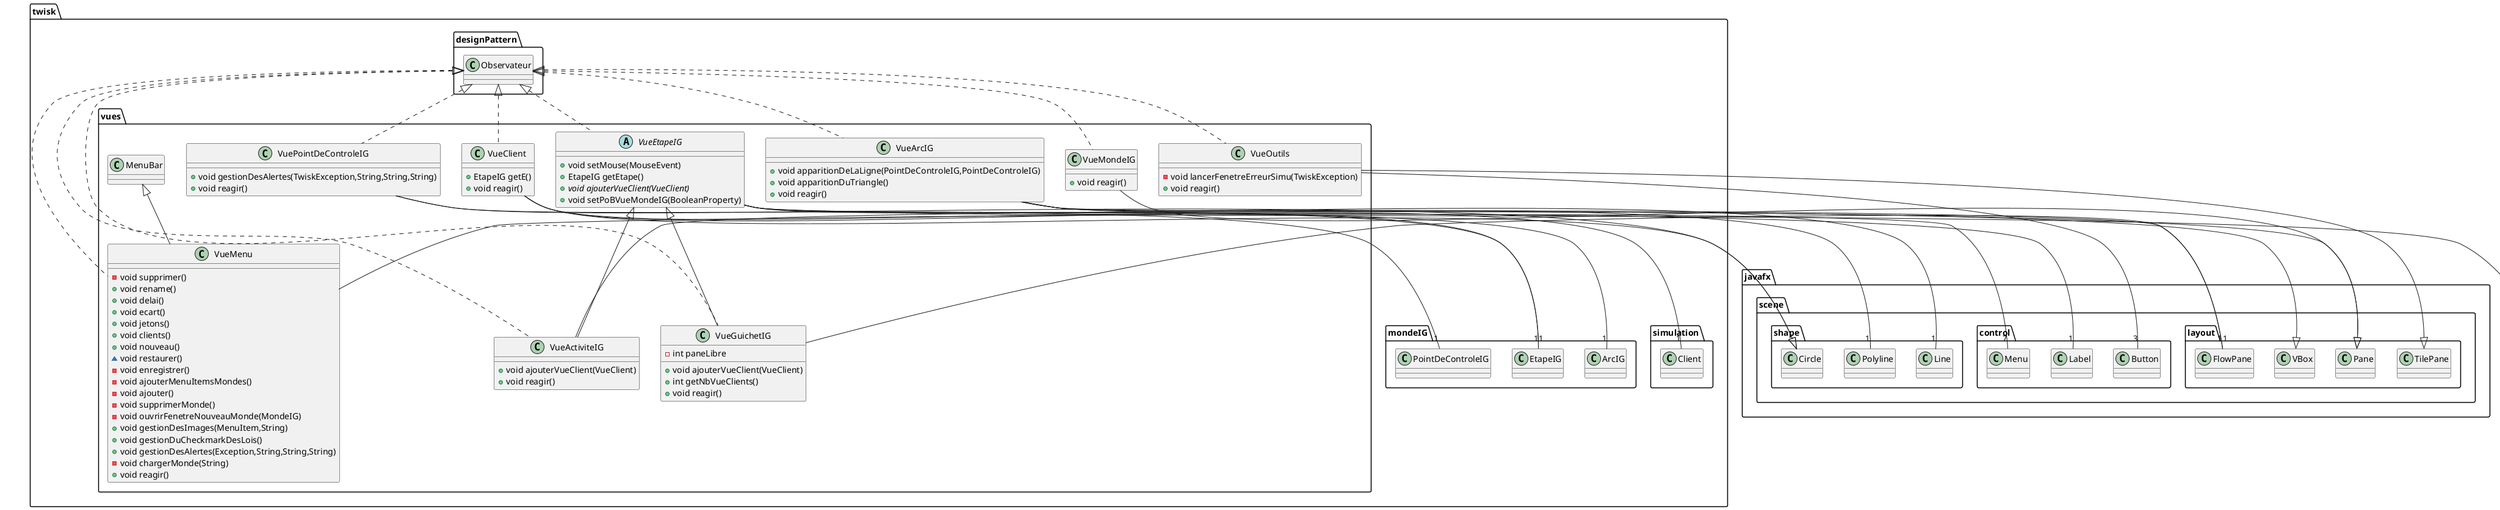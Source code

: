 @startuml
class twisk.vues.VueMenu {
- void supprimer()
+ void rename()
+ void delai()
+ void ecart()
+ void jetons()
+ void clients()
+ void nouveau()
~ void restaurer()
- void enregistrer()
- void ajouterMenuItemsMondes()
- void ajouter()
- void supprimerMonde()
- void ouvrirFenetreNouveauMonde(MondeIG)
+ void gestionDesImages(MenuItem,String)
+ void gestionDuCheckmarkDesLois()
+ void gestionDesAlertes(Exception,String,String,String)
- void chargerMonde(String)
+ void reagir()
}
twisk.vues.VueMenu--"7" javafx.scene.control.Menu
class twisk.vues.VueOutils {
- void lancerFenetreErreurSimu(TwiskException)
+ void reagir()
}
twisk.vues.VueOutils --"3" javafx.scene.control.Button
class twisk.vues.VuePointDeControleIG {
+ void gestionDesAlertes(TwiskException,String,String,String)
+ void reagir()
}
twisk.vues.VuePointDeControleIG--"1" twisk.mondeIG.PointDeControleIG
class twisk.vues.VueMondeIG {
+ void reagir()
}
class twisk.vues.VueArcIG {
+ void apparitionDeLaLigne(PointDeControleIG,PointDeControleIG)
+ void apparitionDuTriangle()
+ void reagir()
}
twisk.vues.VueArcIG--"1" twisk.mondeIG.ArcIG
twisk.vues.VueArcIG--"1" javafx.scene.shape.Line
twisk.vues.VueArcIG--"1" javafx.scene.shape.Polyline
class twisk.vues.VueActiviteIG {
+ void ajouterVueClient(VueClient)
+ void reagir()
}
twisk.vues.VueActiviteIG --"1" javafx.scene.layout.FlowPane
class twisk.vues.VueClient {
+ EtapeIG getE()
+ void reagir()
}
twisk.vues.VueClient--"1" twisk.simulation.Client
twisk.vues.VueClient--"1" twisk.mondeIG.EtapeIG
class twisk.vues.VueGuichetIG {
- int paneLibre
+ void ajouterVueClient(VueClient)
+ int getNbVueClients()
+ void reagir()
}
twisk.vues.VueGuichetIG--"1" javafx.scene.layout.FlowPane
abstract class twisk.vues.VueEtapeIG {
+ void setMouse(MouseEvent)
+ EtapeIG getEtape()
+ {abstract}void ajouterVueClient(VueClient)
+ void setPoBVueMondeIG(BooleanProperty)
}
twisk.vues.VueEtapeIG--"1" twisk.mondeIG.EtapeIG
twisk.vues.VueEtapeIG--"1" javafx.scene.control.Label
twisk.vues.VueEtapeIG--"1" java.lang.Boolean


twisk.designPattern.Observateur <|.. twisk.vues.VueMenu
twisk.vues.MenuBar <|-- twisk.vues.VueMenu
twisk.designPattern.Observateur <|.. twisk.vues.VueOutils
javafx.scene.layout.TilePane <|-- twisk.vues.VueOutils
twisk.designPattern.Observateur <|.. twisk.vues.VuePointDeControleIG
javafx.scene.shape.Circle <|-- twisk.vues.VuePointDeControleIG
twisk.designPattern.Observateur <|.. twisk.vues.VueMondeIG
javafx.scene.layout.Pane <|-- twisk.vues.VueMondeIG
twisk.designPattern.Observateur <|.. twisk.vues.VueArcIG
javafx.scene.layout.Pane <|-- twisk.vues.VueArcIG
twisk.designPattern.Observateur <|.. twisk.vues.VueActiviteIG
twisk.vues.VueEtapeIG <|-- twisk.vues.VueActiviteIG
twisk.designPattern.Observateur <|.. twisk.vues.VueClient
javafx.scene.shape.Circle <|-- twisk.vues.VueClient
twisk.designPattern.Observateur <|.. twisk.vues.VueGuichetIG
twisk.vues.VueEtapeIG <|-- twisk.vues.VueGuichetIG
twisk.designPattern.Observateur <|.. twisk.vues.VueEtapeIG
javafx.scene.layout.VBox <|-- twisk.vues.VueEtapeIG
@enduml